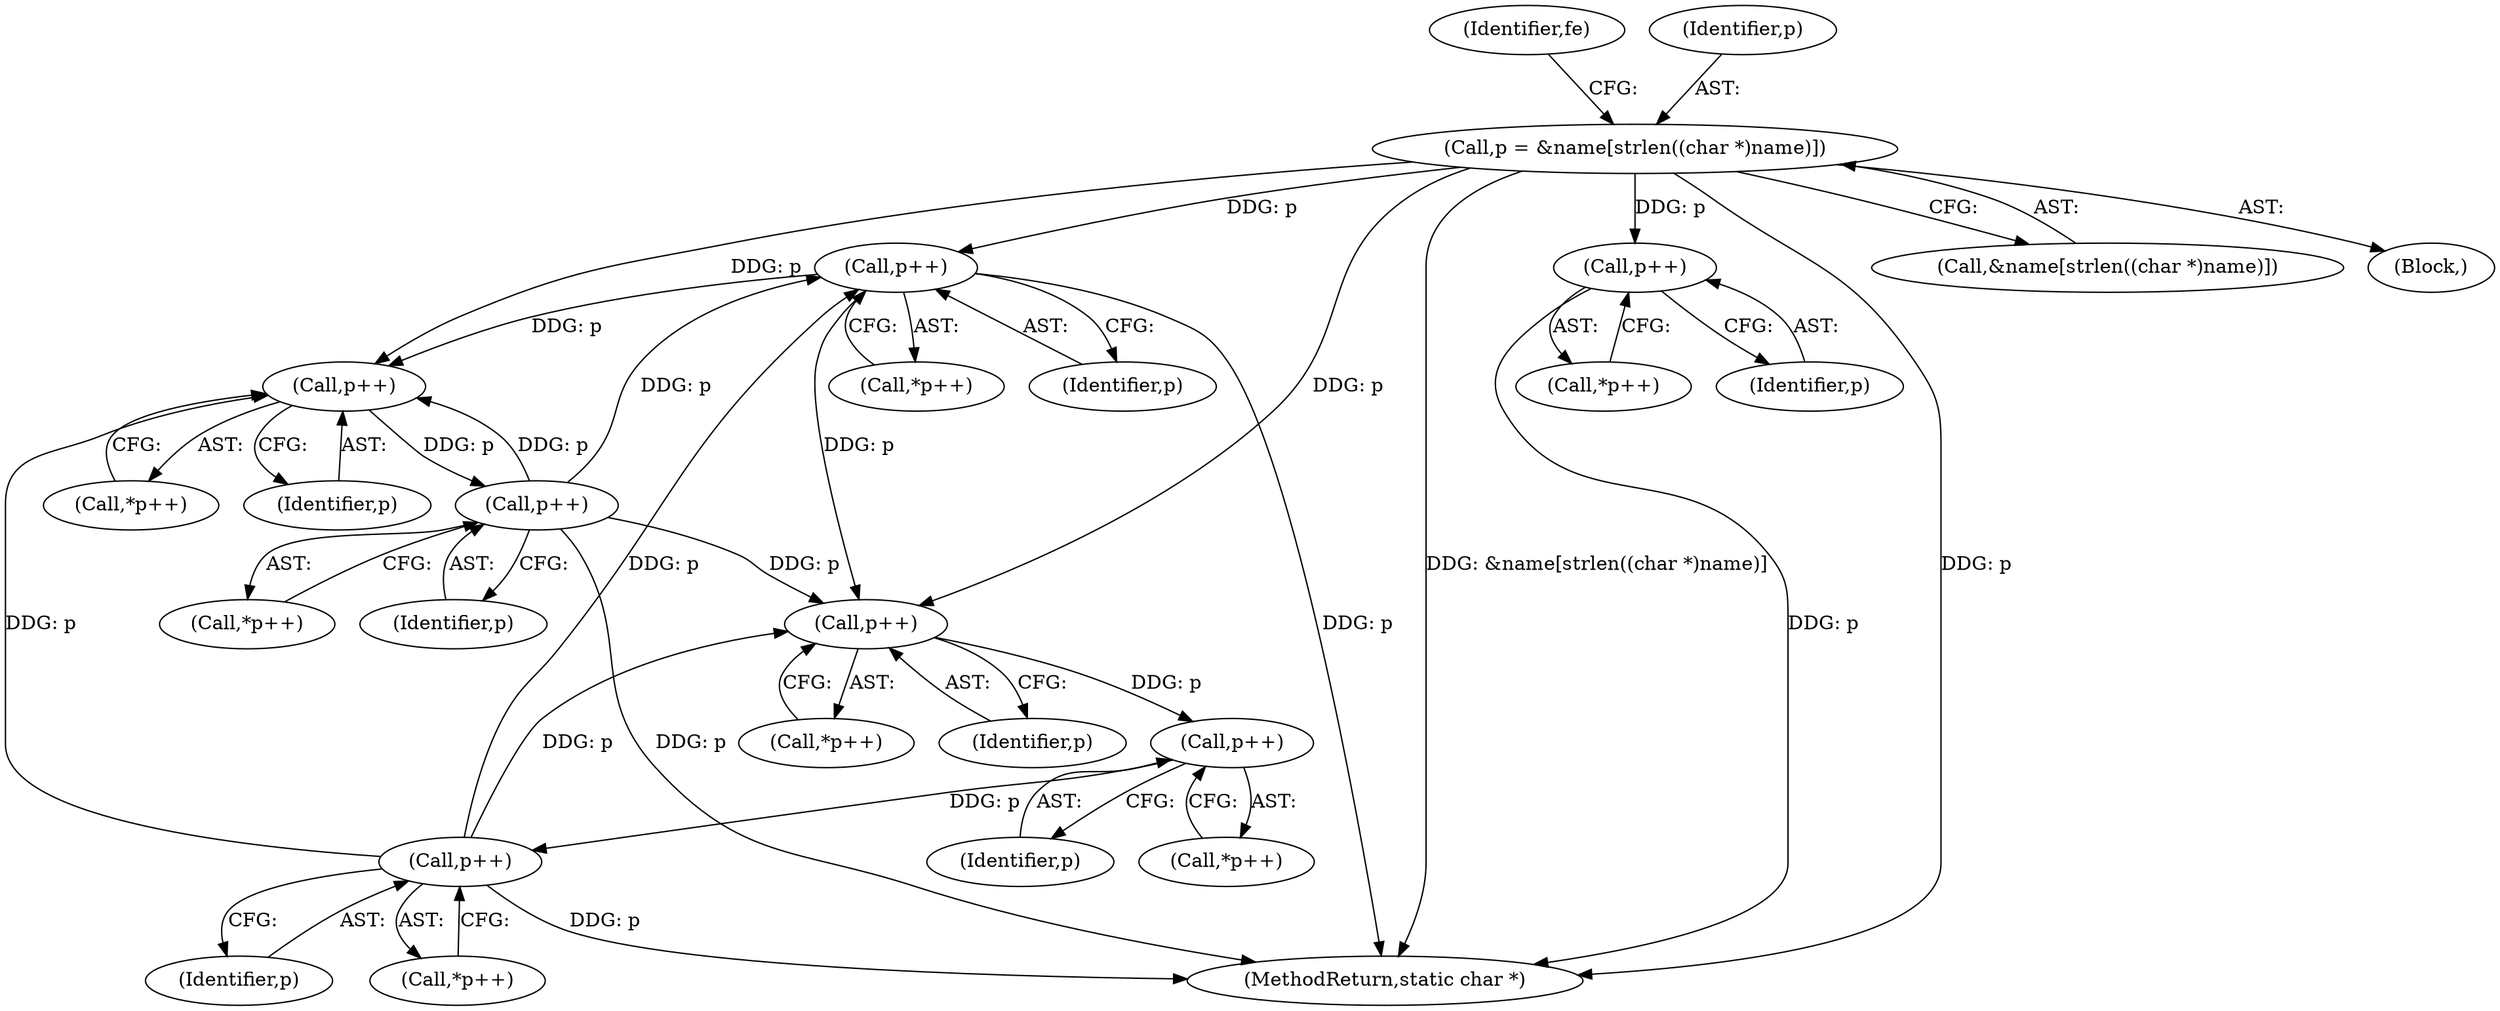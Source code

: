 digraph "1_libmspack_7cadd489698be117c47efcadd742651594429e6d@API" {
"1000201" [label="(Call,p = &name[strlen((char *)name)])"];
"1000339" [label="(Call,p++)"];
"1000352" [label="(Call,p++)"];
"1000361" [label="(Call,p++)"];
"1000372" [label="(Call,p++)"];
"1000381" [label="(Call,p++)"];
"1000392" [label="(Call,p++)"];
"1000437" [label="(Call,p++)"];
"1000393" [label="(Identifier,p)"];
"1000339" [label="(Call,p++)"];
"1000353" [label="(Identifier,p)"];
"1000203" [label="(Call,&name[strlen((char *)name)])"];
"1000392" [label="(Call,p++)"];
"1000371" [label="(Call,*p++)"];
"1000382" [label="(Identifier,p)"];
"1000211" [label="(Identifier,fe)"];
"1000338" [label="(Call,*p++)"];
"1000437" [label="(Call,p++)"];
"1000202" [label="(Identifier,p)"];
"1000340" [label="(Identifier,p)"];
"1000444" [label="(MethodReturn,static char *)"];
"1000352" [label="(Call,p++)"];
"1000436" [label="(Call,*p++)"];
"1000201" [label="(Call,p = &name[strlen((char *)name)])"];
"1000351" [label="(Call,*p++)"];
"1000372" [label="(Call,p++)"];
"1000380" [label="(Call,*p++)"];
"1000438" [label="(Identifier,p)"];
"1000391" [label="(Call,*p++)"];
"1000120" [label="(Block,)"];
"1000362" [label="(Identifier,p)"];
"1000381" [label="(Call,p++)"];
"1000373" [label="(Identifier,p)"];
"1000361" [label="(Call,p++)"];
"1000360" [label="(Call,*p++)"];
"1000201" -> "1000120"  [label="AST: "];
"1000201" -> "1000203"  [label="CFG: "];
"1000202" -> "1000201"  [label="AST: "];
"1000203" -> "1000201"  [label="AST: "];
"1000211" -> "1000201"  [label="CFG: "];
"1000201" -> "1000444"  [label="DDG: &name[strlen((char *)name)]"];
"1000201" -> "1000444"  [label="DDG: p"];
"1000201" -> "1000339"  [label="DDG: p"];
"1000201" -> "1000352"  [label="DDG: p"];
"1000201" -> "1000372"  [label="DDG: p"];
"1000201" -> "1000437"  [label="DDG: p"];
"1000339" -> "1000338"  [label="AST: "];
"1000339" -> "1000340"  [label="CFG: "];
"1000340" -> "1000339"  [label="AST: "];
"1000338" -> "1000339"  [label="CFG: "];
"1000339" -> "1000444"  [label="DDG: p"];
"1000392" -> "1000339"  [label="DDG: p"];
"1000361" -> "1000339"  [label="DDG: p"];
"1000339" -> "1000352"  [label="DDG: p"];
"1000339" -> "1000372"  [label="DDG: p"];
"1000352" -> "1000351"  [label="AST: "];
"1000352" -> "1000353"  [label="CFG: "];
"1000353" -> "1000352"  [label="AST: "];
"1000351" -> "1000352"  [label="CFG: "];
"1000392" -> "1000352"  [label="DDG: p"];
"1000361" -> "1000352"  [label="DDG: p"];
"1000352" -> "1000361"  [label="DDG: p"];
"1000361" -> "1000360"  [label="AST: "];
"1000361" -> "1000362"  [label="CFG: "];
"1000362" -> "1000361"  [label="AST: "];
"1000360" -> "1000361"  [label="CFG: "];
"1000361" -> "1000444"  [label="DDG: p"];
"1000361" -> "1000372"  [label="DDG: p"];
"1000372" -> "1000371"  [label="AST: "];
"1000372" -> "1000373"  [label="CFG: "];
"1000373" -> "1000372"  [label="AST: "];
"1000371" -> "1000372"  [label="CFG: "];
"1000392" -> "1000372"  [label="DDG: p"];
"1000372" -> "1000381"  [label="DDG: p"];
"1000381" -> "1000380"  [label="AST: "];
"1000381" -> "1000382"  [label="CFG: "];
"1000382" -> "1000381"  [label="AST: "];
"1000380" -> "1000381"  [label="CFG: "];
"1000381" -> "1000392"  [label="DDG: p"];
"1000392" -> "1000391"  [label="AST: "];
"1000392" -> "1000393"  [label="CFG: "];
"1000393" -> "1000392"  [label="AST: "];
"1000391" -> "1000392"  [label="CFG: "];
"1000392" -> "1000444"  [label="DDG: p"];
"1000437" -> "1000436"  [label="AST: "];
"1000437" -> "1000438"  [label="CFG: "];
"1000438" -> "1000437"  [label="AST: "];
"1000436" -> "1000437"  [label="CFG: "];
"1000437" -> "1000444"  [label="DDG: p"];
}
